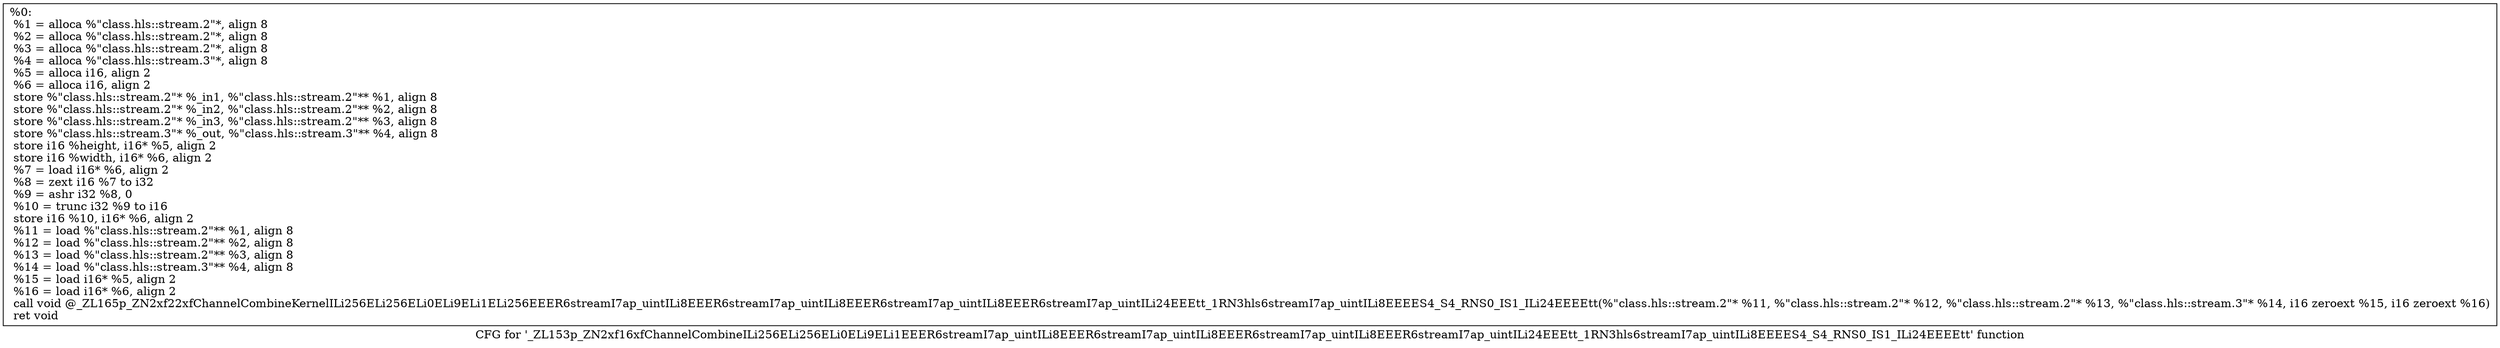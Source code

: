 digraph "CFG for '_ZL153p_ZN2xf16xfChannelCombineILi256ELi256ELi0ELi9ELi1EEER6streamI7ap_uintILi8EEER6streamI7ap_uintILi8EEER6streamI7ap_uintILi8EEER6streamI7ap_uintILi24EEEtt_1RN3hls6streamI7ap_uintILi8EEEES4_S4_RNS0_IS1_ILi24EEEEtt' function" {
	label="CFG for '_ZL153p_ZN2xf16xfChannelCombineILi256ELi256ELi0ELi9ELi1EEER6streamI7ap_uintILi8EEER6streamI7ap_uintILi8EEER6streamI7ap_uintILi8EEER6streamI7ap_uintILi24EEEtt_1RN3hls6streamI7ap_uintILi8EEEES4_S4_RNS0_IS1_ILi24EEEEtt' function";

	Node0x2fd8ce0 [shape=record,label="{%0:\l  %1 = alloca %\"class.hls::stream.2\"*, align 8\l  %2 = alloca %\"class.hls::stream.2\"*, align 8\l  %3 = alloca %\"class.hls::stream.2\"*, align 8\l  %4 = alloca %\"class.hls::stream.3\"*, align 8\l  %5 = alloca i16, align 2\l  %6 = alloca i16, align 2\l  store %\"class.hls::stream.2\"* %_in1, %\"class.hls::stream.2\"** %1, align 8\l  store %\"class.hls::stream.2\"* %_in2, %\"class.hls::stream.2\"** %2, align 8\l  store %\"class.hls::stream.2\"* %_in3, %\"class.hls::stream.2\"** %3, align 8\l  store %\"class.hls::stream.3\"* %_out, %\"class.hls::stream.3\"** %4, align 8\l  store i16 %height, i16* %5, align 2\l  store i16 %width, i16* %6, align 2\l  %7 = load i16* %6, align 2\l  %8 = zext i16 %7 to i32\l  %9 = ashr i32 %8, 0\l  %10 = trunc i32 %9 to i16\l  store i16 %10, i16* %6, align 2\l  %11 = load %\"class.hls::stream.2\"** %1, align 8\l  %12 = load %\"class.hls::stream.2\"** %2, align 8\l  %13 = load %\"class.hls::stream.2\"** %3, align 8\l  %14 = load %\"class.hls::stream.3\"** %4, align 8\l  %15 = load i16* %5, align 2\l  %16 = load i16* %6, align 2\l  call void @_ZL165p_ZN2xf22xfChannelCombineKernelILi256ELi256ELi0ELi9ELi1ELi256EEER6streamI7ap_uintILi8EEER6streamI7ap_uintILi8EEER6streamI7ap_uintILi8EEER6streamI7ap_uintILi24EEEtt_1RN3hls6streamI7ap_uintILi8EEEES4_S4_RNS0_IS1_ILi24EEEEtt(%\"class.hls::stream.2\"* %11, %\"class.hls::stream.2\"* %12, %\"class.hls::stream.2\"* %13, %\"class.hls::stream.3\"* %14, i16 zeroext %15, i16 zeroext %16)\l  ret void\l}"];
}
